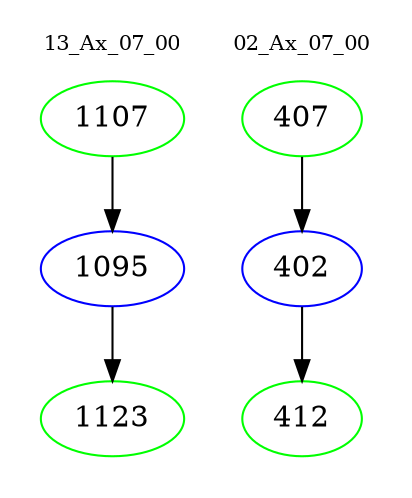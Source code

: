 digraph{
subgraph cluster_0 {
color = white
label = "13_Ax_07_00";
fontsize=10;
T0_1107 [label="1107", color="green"]
T0_1107 -> T0_1095 [color="black"]
T0_1095 [label="1095", color="blue"]
T0_1095 -> T0_1123 [color="black"]
T0_1123 [label="1123", color="green"]
}
subgraph cluster_1 {
color = white
label = "02_Ax_07_00";
fontsize=10;
T1_407 [label="407", color="green"]
T1_407 -> T1_402 [color="black"]
T1_402 [label="402", color="blue"]
T1_402 -> T1_412 [color="black"]
T1_412 [label="412", color="green"]
}
}
